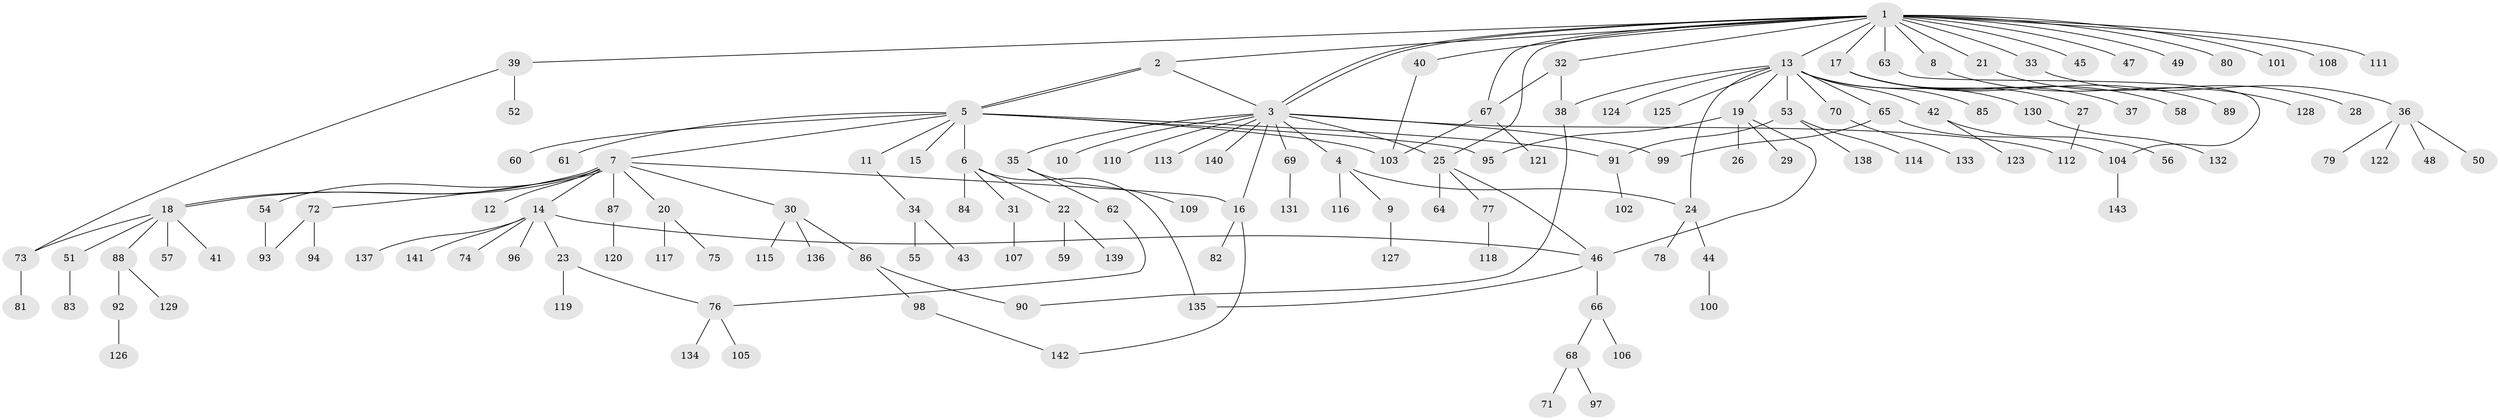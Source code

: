 // coarse degree distribution, {20: 0.00980392156862745, 11: 0.029411764705882353, 13: 0.00980392156862745, 4: 0.049019607843137254, 6: 0.029411764705882353, 2: 0.22549019607843138, 3: 0.09803921568627451, 1: 0.5196078431372549, 5: 0.029411764705882353}
// Generated by graph-tools (version 1.1) at 2025/41/03/06/25 10:41:51]
// undirected, 143 vertices, 166 edges
graph export_dot {
graph [start="1"]
  node [color=gray90,style=filled];
  1;
  2;
  3;
  4;
  5;
  6;
  7;
  8;
  9;
  10;
  11;
  12;
  13;
  14;
  15;
  16;
  17;
  18;
  19;
  20;
  21;
  22;
  23;
  24;
  25;
  26;
  27;
  28;
  29;
  30;
  31;
  32;
  33;
  34;
  35;
  36;
  37;
  38;
  39;
  40;
  41;
  42;
  43;
  44;
  45;
  46;
  47;
  48;
  49;
  50;
  51;
  52;
  53;
  54;
  55;
  56;
  57;
  58;
  59;
  60;
  61;
  62;
  63;
  64;
  65;
  66;
  67;
  68;
  69;
  70;
  71;
  72;
  73;
  74;
  75;
  76;
  77;
  78;
  79;
  80;
  81;
  82;
  83;
  84;
  85;
  86;
  87;
  88;
  89;
  90;
  91;
  92;
  93;
  94;
  95;
  96;
  97;
  98;
  99;
  100;
  101;
  102;
  103;
  104;
  105;
  106;
  107;
  108;
  109;
  110;
  111;
  112;
  113;
  114;
  115;
  116;
  117;
  118;
  119;
  120;
  121;
  122;
  123;
  124;
  125;
  126;
  127;
  128;
  129;
  130;
  131;
  132;
  133;
  134;
  135;
  136;
  137;
  138;
  139;
  140;
  141;
  142;
  143;
  1 -- 2;
  1 -- 3;
  1 -- 3;
  1 -- 8;
  1 -- 13;
  1 -- 17;
  1 -- 21;
  1 -- 25;
  1 -- 32;
  1 -- 33;
  1 -- 39;
  1 -- 40;
  1 -- 45;
  1 -- 47;
  1 -- 49;
  1 -- 63;
  1 -- 67;
  1 -- 80;
  1 -- 101;
  1 -- 108;
  1 -- 111;
  2 -- 3;
  2 -- 5;
  2 -- 5;
  3 -- 4;
  3 -- 10;
  3 -- 16;
  3 -- 25;
  3 -- 35;
  3 -- 69;
  3 -- 99;
  3 -- 110;
  3 -- 112;
  3 -- 113;
  3 -- 140;
  4 -- 9;
  4 -- 24;
  4 -- 116;
  5 -- 6;
  5 -- 7;
  5 -- 11;
  5 -- 15;
  5 -- 60;
  5 -- 61;
  5 -- 91;
  5 -- 95;
  5 -- 103;
  6 -- 22;
  6 -- 31;
  6 -- 84;
  6 -- 135;
  7 -- 12;
  7 -- 14;
  7 -- 16;
  7 -- 18;
  7 -- 18;
  7 -- 20;
  7 -- 30;
  7 -- 54;
  7 -- 72;
  7 -- 87;
  8 -- 128;
  9 -- 127;
  11 -- 34;
  13 -- 19;
  13 -- 24;
  13 -- 38;
  13 -- 42;
  13 -- 53;
  13 -- 65;
  13 -- 70;
  13 -- 85;
  13 -- 124;
  13 -- 125;
  13 -- 130;
  14 -- 23;
  14 -- 46;
  14 -- 74;
  14 -- 96;
  14 -- 137;
  14 -- 141;
  16 -- 82;
  16 -- 142;
  17 -- 27;
  17 -- 37;
  17 -- 58;
  17 -- 89;
  18 -- 41;
  18 -- 51;
  18 -- 57;
  18 -- 73;
  18 -- 88;
  19 -- 26;
  19 -- 29;
  19 -- 46;
  19 -- 95;
  20 -- 75;
  20 -- 117;
  21 -- 28;
  22 -- 59;
  22 -- 139;
  23 -- 76;
  23 -- 119;
  24 -- 44;
  24 -- 78;
  25 -- 46;
  25 -- 64;
  25 -- 77;
  27 -- 112;
  30 -- 86;
  30 -- 115;
  30 -- 136;
  31 -- 107;
  32 -- 38;
  32 -- 67;
  33 -- 36;
  34 -- 43;
  34 -- 55;
  35 -- 62;
  35 -- 109;
  36 -- 48;
  36 -- 50;
  36 -- 79;
  36 -- 122;
  38 -- 90;
  39 -- 52;
  39 -- 73;
  40 -- 103;
  42 -- 56;
  42 -- 123;
  44 -- 100;
  46 -- 66;
  46 -- 135;
  51 -- 83;
  53 -- 91;
  53 -- 114;
  53 -- 138;
  54 -- 93;
  62 -- 76;
  63 -- 104;
  65 -- 99;
  65 -- 104;
  66 -- 68;
  66 -- 106;
  67 -- 103;
  67 -- 121;
  68 -- 71;
  68 -- 97;
  69 -- 131;
  70 -- 133;
  72 -- 93;
  72 -- 94;
  73 -- 81;
  76 -- 105;
  76 -- 134;
  77 -- 118;
  86 -- 90;
  86 -- 98;
  87 -- 120;
  88 -- 92;
  88 -- 129;
  91 -- 102;
  92 -- 126;
  98 -- 142;
  104 -- 143;
  130 -- 132;
}
